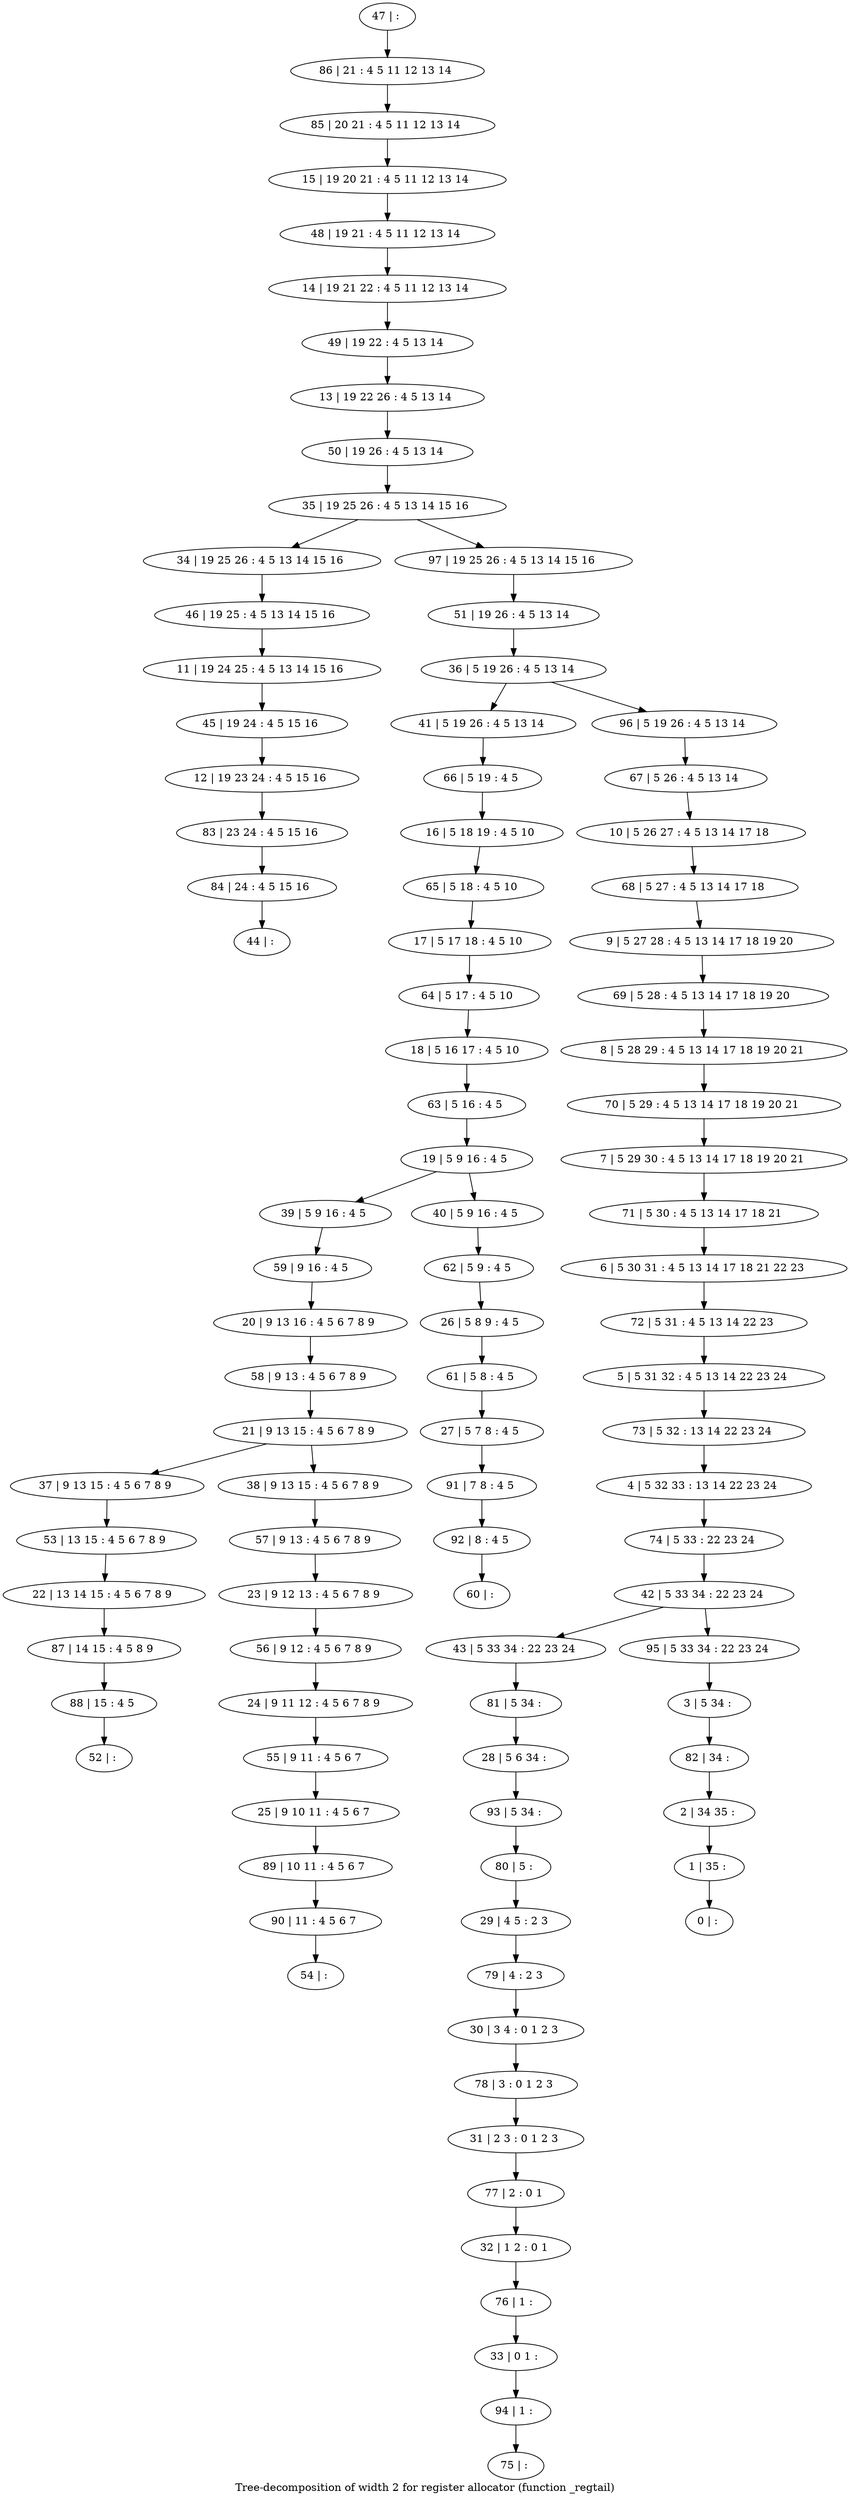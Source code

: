 digraph G {
graph [label="Tree-decomposition of width 2 for register allocator (function _regtail)"]
0[label="0 | : "];
1[label="1 | 35 : "];
2[label="2 | 34 35 : "];
3[label="3 | 5 34 : "];
4[label="4 | 5 32 33 : 13 14 22 23 24 "];
5[label="5 | 5 31 32 : 4 5 13 14 22 23 24 "];
6[label="6 | 5 30 31 : 4 5 13 14 17 18 21 22 23 "];
7[label="7 | 5 29 30 : 4 5 13 14 17 18 19 20 21 "];
8[label="8 | 5 28 29 : 4 5 13 14 17 18 19 20 21 "];
9[label="9 | 5 27 28 : 4 5 13 14 17 18 19 20 "];
10[label="10 | 5 26 27 : 4 5 13 14 17 18 "];
11[label="11 | 19 24 25 : 4 5 13 14 15 16 "];
12[label="12 | 19 23 24 : 4 5 15 16 "];
13[label="13 | 19 22 26 : 4 5 13 14 "];
14[label="14 | 19 21 22 : 4 5 11 12 13 14 "];
15[label="15 | 19 20 21 : 4 5 11 12 13 14 "];
16[label="16 | 5 18 19 : 4 5 10 "];
17[label="17 | 5 17 18 : 4 5 10 "];
18[label="18 | 5 16 17 : 4 5 10 "];
19[label="19 | 5 9 16 : 4 5 "];
20[label="20 | 9 13 16 : 4 5 6 7 8 9 "];
21[label="21 | 9 13 15 : 4 5 6 7 8 9 "];
22[label="22 | 13 14 15 : 4 5 6 7 8 9 "];
23[label="23 | 9 12 13 : 4 5 6 7 8 9 "];
24[label="24 | 9 11 12 : 4 5 6 7 8 9 "];
25[label="25 | 9 10 11 : 4 5 6 7 "];
26[label="26 | 5 8 9 : 4 5 "];
27[label="27 | 5 7 8 : 4 5 "];
28[label="28 | 5 6 34 : "];
29[label="29 | 4 5 : 2 3 "];
30[label="30 | 3 4 : 0 1 2 3 "];
31[label="31 | 2 3 : 0 1 2 3 "];
32[label="32 | 1 2 : 0 1 "];
33[label="33 | 0 1 : "];
34[label="34 | 19 25 26 : 4 5 13 14 15 16 "];
35[label="35 | 19 25 26 : 4 5 13 14 15 16 "];
36[label="36 | 5 19 26 : 4 5 13 14 "];
37[label="37 | 9 13 15 : 4 5 6 7 8 9 "];
38[label="38 | 9 13 15 : 4 5 6 7 8 9 "];
39[label="39 | 5 9 16 : 4 5 "];
40[label="40 | 5 9 16 : 4 5 "];
41[label="41 | 5 19 26 : 4 5 13 14 "];
42[label="42 | 5 33 34 : 22 23 24 "];
43[label="43 | 5 33 34 : 22 23 24 "];
44[label="44 | : "];
45[label="45 | 19 24 : 4 5 15 16 "];
46[label="46 | 19 25 : 4 5 13 14 15 16 "];
47[label="47 | : "];
48[label="48 | 19 21 : 4 5 11 12 13 14 "];
49[label="49 | 19 22 : 4 5 13 14 "];
50[label="50 | 19 26 : 4 5 13 14 "];
51[label="51 | 19 26 : 4 5 13 14 "];
52[label="52 | : "];
53[label="53 | 13 15 : 4 5 6 7 8 9 "];
54[label="54 | : "];
55[label="55 | 9 11 : 4 5 6 7 "];
56[label="56 | 9 12 : 4 5 6 7 8 9 "];
57[label="57 | 9 13 : 4 5 6 7 8 9 "];
58[label="58 | 9 13 : 4 5 6 7 8 9 "];
59[label="59 | 9 16 : 4 5 "];
60[label="60 | : "];
61[label="61 | 5 8 : 4 5 "];
62[label="62 | 5 9 : 4 5 "];
63[label="63 | 5 16 : 4 5 "];
64[label="64 | 5 17 : 4 5 10 "];
65[label="65 | 5 18 : 4 5 10 "];
66[label="66 | 5 19 : 4 5 "];
67[label="67 | 5 26 : 4 5 13 14 "];
68[label="68 | 5 27 : 4 5 13 14 17 18 "];
69[label="69 | 5 28 : 4 5 13 14 17 18 19 20 "];
70[label="70 | 5 29 : 4 5 13 14 17 18 19 20 21 "];
71[label="71 | 5 30 : 4 5 13 14 17 18 21 "];
72[label="72 | 5 31 : 4 5 13 14 22 23 "];
73[label="73 | 5 32 : 13 14 22 23 24 "];
74[label="74 | 5 33 : 22 23 24 "];
75[label="75 | : "];
76[label="76 | 1 : "];
77[label="77 | 2 : 0 1 "];
78[label="78 | 3 : 0 1 2 3 "];
79[label="79 | 4 : 2 3 "];
80[label="80 | 5 : "];
81[label="81 | 5 34 : "];
82[label="82 | 34 : "];
83[label="83 | 23 24 : 4 5 15 16 "];
84[label="84 | 24 : 4 5 15 16 "];
85[label="85 | 20 21 : 4 5 11 12 13 14 "];
86[label="86 | 21 : 4 5 11 12 13 14 "];
87[label="87 | 14 15 : 4 5 8 9 "];
88[label="88 | 15 : 4 5 "];
89[label="89 | 10 11 : 4 5 6 7 "];
90[label="90 | 11 : 4 5 6 7 "];
91[label="91 | 7 8 : 4 5 "];
92[label="92 | 8 : 4 5 "];
93[label="93 | 5 34 : "];
94[label="94 | 1 : "];
95[label="95 | 5 33 34 : 22 23 24 "];
96[label="96 | 5 19 26 : 4 5 13 14 "];
97[label="97 | 19 25 26 : 4 5 13 14 15 16 "];
21->37 ;
21->38 ;
19->39 ;
19->40 ;
45->12 ;
11->45 ;
46->11 ;
34->46 ;
53->22 ;
37->53 ;
55->25 ;
24->55 ;
56->24 ;
23->56 ;
57->23 ;
38->57 ;
58->21 ;
20->58 ;
59->20 ;
39->59 ;
61->27 ;
26->61 ;
62->26 ;
40->62 ;
63->19 ;
18->63 ;
64->18 ;
17->64 ;
65->17 ;
16->65 ;
66->16 ;
41->66 ;
76->33 ;
32->76 ;
77->32 ;
31->77 ;
78->31 ;
30->78 ;
79->30 ;
29->79 ;
80->29 ;
81->28 ;
43->81 ;
12->83 ;
84->44 ;
83->84 ;
22->87 ;
88->52 ;
87->88 ;
25->89 ;
90->54 ;
89->90 ;
27->91 ;
92->60 ;
91->92 ;
93->80 ;
28->93 ;
94->75 ;
33->94 ;
47->86 ;
86->85 ;
85->15 ;
15->48 ;
48->14 ;
14->49 ;
49->13 ;
13->50 ;
50->35 ;
51->36 ;
67->10 ;
10->68 ;
68->9 ;
9->69 ;
69->8 ;
8->70 ;
70->7 ;
7->71 ;
71->6 ;
6->72 ;
72->5 ;
5->73 ;
73->4 ;
4->74 ;
74->42 ;
3->82 ;
82->2 ;
2->1 ;
1->0 ;
95->3 ;
96->67 ;
97->51 ;
42->43 ;
42->95 ;
36->41 ;
36->96 ;
35->34 ;
35->97 ;
}
